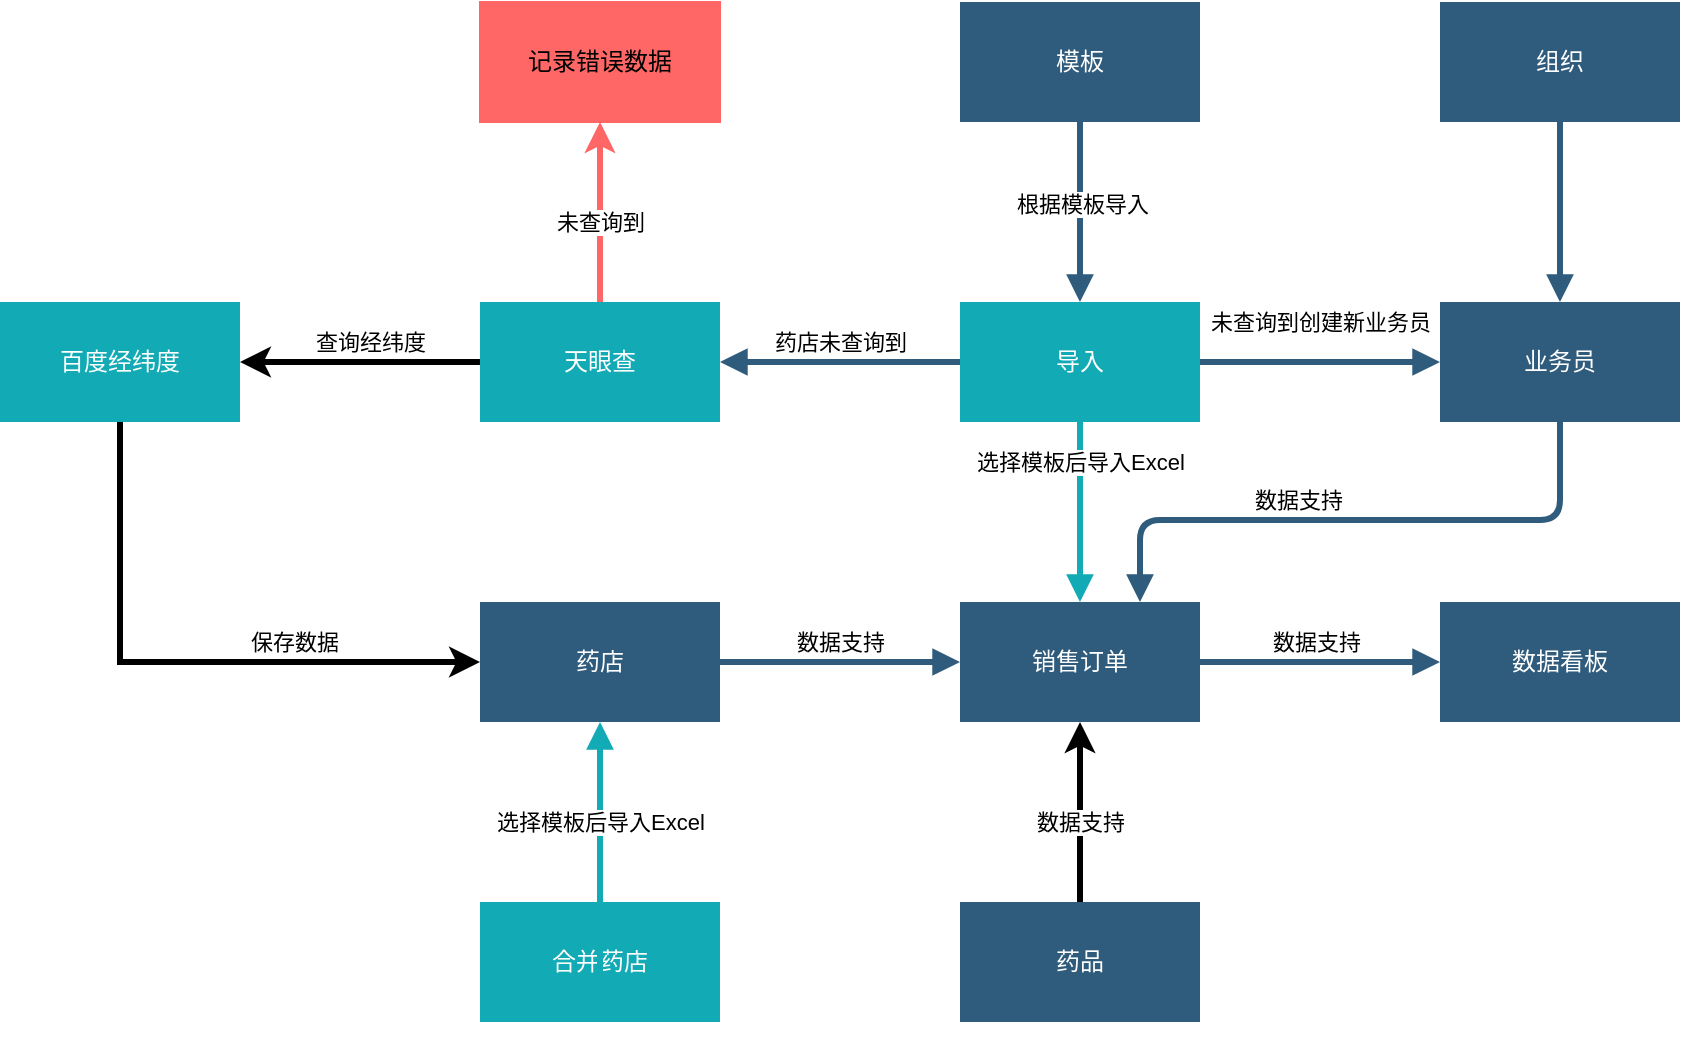 <mxfile version="23.1.7" type="github">
  <diagram id="07fea595-8f29-1299-0266-81d95cde20df" name="Page-1">
    <mxGraphModel dx="1434" dy="855" grid="1" gridSize="10" guides="1" tooltips="1" connect="1" arrows="1" fold="1" page="1" pageScale="1" pageWidth="1169" pageHeight="827" background="#ffffff" math="0" shadow="0">
      <root>
        <mxCell id="0" />
        <mxCell id="1" parent="0" />
        <mxCell id="mO9wln73oTjzs57yLY-i-218" value="销售订单" style="whiteSpace=wrap;shadow=0;fontColor=#FFFFFF;fontFamily=Helvetica;fontStyle=0;html=1;fontSize=12;plain-purple;strokeColor=none;fillColor=#2f5b7c;gradientColor=none;spacing=6;verticalAlign=middle;" vertex="1" parent="1">
          <mxGeometry x="590" y="480" width="120" height="60" as="geometry" />
        </mxCell>
        <mxCell id="mO9wln73oTjzs57yLY-i-219" value="药店" style="whiteSpace=wrap;shadow=0;fontColor=#FFFFFF;fontFamily=Helvetica;fontStyle=0;html=1;fontSize=12;plain-purple;strokeColor=none;fillColor=#2f5b7c;gradientColor=none;spacing=6;verticalAlign=middle;" vertex="1" parent="1">
          <mxGeometry x="350" y="480" width="120" height="60" as="geometry" />
        </mxCell>
        <mxCell id="mO9wln73oTjzs57yLY-i-238" style="edgeStyle=orthogonalEdgeStyle;rounded=0;orthogonalLoop=1;jettySize=auto;html=1;exitX=0.5;exitY=0;exitDx=0;exitDy=0;entryX=0.5;entryY=1;entryDx=0;entryDy=0;strokeWidth=3;" edge="1" parent="1" source="mO9wln73oTjzs57yLY-i-220" target="mO9wln73oTjzs57yLY-i-218">
          <mxGeometry relative="1" as="geometry">
            <Array as="points" />
          </mxGeometry>
        </mxCell>
        <mxCell id="mO9wln73oTjzs57yLY-i-255" value="数据支持" style="edgeLabel;html=1;align=center;verticalAlign=middle;resizable=0;points=[];" vertex="1" connectable="0" parent="mO9wln73oTjzs57yLY-i-238">
          <mxGeometry x="-0.085" y="-1" relative="1" as="geometry">
            <mxPoint x="-1" y="1" as="offset" />
          </mxGeometry>
        </mxCell>
        <mxCell id="mO9wln73oTjzs57yLY-i-220" value="药品" style="whiteSpace=wrap;shadow=0;fontColor=#FFFFFF;fontFamily=Helvetica;fontStyle=0;html=1;fontSize=12;plain-purple;strokeColor=none;fillColor=#2f5b7c;gradientColor=none;spacing=6;verticalAlign=middle;" vertex="1" parent="1">
          <mxGeometry x="590" y="630" width="120" height="60" as="geometry" />
        </mxCell>
        <mxCell id="mO9wln73oTjzs57yLY-i-221" value="业务员" style="whiteSpace=wrap;shadow=0;fontColor=#FFFFFF;fontFamily=Helvetica;fontStyle=0;html=1;fontSize=12;plain-purple;strokeColor=none;fillColor=#2f5b7c;gradientColor=none;spacing=6;verticalAlign=middle;" vertex="1" parent="1">
          <mxGeometry x="830" y="330" width="120" height="60" as="geometry" />
        </mxCell>
        <mxCell id="mO9wln73oTjzs57yLY-i-222" value="组织" style="whiteSpace=wrap;shadow=0;fontColor=#FFFFFF;fontFamily=Helvetica;fontStyle=0;html=1;fontSize=12;plain-purple;strokeColor=none;fillColor=#2f5b7c;gradientColor=none;spacing=6;verticalAlign=middle;" vertex="1" parent="1">
          <mxGeometry x="830" y="180" width="120" height="60" as="geometry" />
        </mxCell>
        <mxCell id="mO9wln73oTjzs57yLY-i-223" value="模板" style="whiteSpace=wrap;shadow=0;fontColor=#FFFFFF;fontFamily=Helvetica;fontStyle=0;html=1;fontSize=12;plain-purple;strokeColor=none;fillColor=#2f5b7c;gradientColor=none;spacing=6;verticalAlign=middle;" vertex="1" parent="1">
          <mxGeometry x="590" y="180" width="120" height="60" as="geometry" />
        </mxCell>
        <mxCell id="mO9wln73oTjzs57yLY-i-224" value="数据看板" style="whiteSpace=wrap;shadow=0;fontColor=#FFFFFF;fontFamily=Helvetica;fontStyle=0;html=1;fontSize=12;plain-purple;strokeColor=none;fillColor=#2f5b7c;gradientColor=none;spacing=6;verticalAlign=middle;" vertex="1" parent="1">
          <mxGeometry x="830" y="480" width="120" height="60" as="geometry" />
        </mxCell>
        <mxCell id="mO9wln73oTjzs57yLY-i-227" value="" style="edgeStyle=segmentEdgeStyle;strokeColor=#2F5B7C;strokeWidth=3;html=1;endArrow=block;endFill=1;exitX=0.5;exitY=1;exitDx=0;exitDy=0;entryX=0.5;entryY=0;entryDx=0;entryDy=0;" edge="1" parent="1" source="mO9wln73oTjzs57yLY-i-223" target="mO9wln73oTjzs57yLY-i-230">
          <mxGeometry x="644.5" y="308.5" width="100" height="100" as="geometry">
            <mxPoint x="1085.5" y="255" as="sourcePoint" />
            <mxPoint x="545.5" y="350" as="targetPoint" />
            <Array as="points">
              <mxPoint x="650" y="260" />
              <mxPoint x="650" y="260" />
            </Array>
          </mxGeometry>
        </mxCell>
        <mxCell id="mO9wln73oTjzs57yLY-i-240" value="根据模板导入" style="edgeLabel;html=1;align=center;verticalAlign=middle;resizable=0;points=[];" vertex="1" connectable="0" parent="mO9wln73oTjzs57yLY-i-227">
          <mxGeometry relative="1" as="geometry">
            <mxPoint x="1" y="-4" as="offset" />
          </mxGeometry>
        </mxCell>
        <mxCell id="mO9wln73oTjzs57yLY-i-229" value="" style="edgeStyle=segmentEdgeStyle;strokeColor=#12AAB5;strokeWidth=3;html=1;endArrow=block;endFill=1;entryX=0.5;entryY=0;entryDx=0;entryDy=0;exitX=0.5;exitY=1;exitDx=0;exitDy=0;" edge="1" parent="1" source="mO9wln73oTjzs57yLY-i-230" target="mO9wln73oTjzs57yLY-i-218">
          <mxGeometry x="484.5" y="178.5" width="100" height="100" as="geometry">
            <mxPoint x="650" y="350" as="sourcePoint" />
            <mxPoint x="1045.5" y="210" as="targetPoint" />
          </mxGeometry>
        </mxCell>
        <mxCell id="mO9wln73oTjzs57yLY-i-241" value="选择模板后导入Excel" style="edgeLabel;html=1;align=center;verticalAlign=middle;resizable=0;points=[];" vertex="1" connectable="0" parent="mO9wln73oTjzs57yLY-i-229">
          <mxGeometry relative="1" as="geometry">
            <mxPoint y="-25" as="offset" />
          </mxGeometry>
        </mxCell>
        <mxCell id="mO9wln73oTjzs57yLY-i-230" value="导入" style="whiteSpace=wrap;shadow=0;fontColor=#FFFFFF;fontFamily=Helvetica;fontStyle=0;html=1;fontSize=12;plain-purple;strokeColor=none;fillColor=#12aab5;gradientColor=none;spacing=6;verticalAlign=middle;" vertex="1" parent="1">
          <mxGeometry x="590" y="330" width="120" height="60" as="geometry" />
        </mxCell>
        <mxCell id="mO9wln73oTjzs57yLY-i-232" value="" style="edgeStyle=segmentEdgeStyle;strokeColor=#2F5B7C;strokeWidth=3;html=1;endArrow=block;endFill=1;exitX=1;exitY=0.5;exitDx=0;exitDy=0;entryX=0;entryY=0.5;entryDx=0;entryDy=0;" edge="1" parent="1" source="mO9wln73oTjzs57yLY-i-218" target="mO9wln73oTjzs57yLY-i-224">
          <mxGeometry x="644.5" y="308.5" width="100" height="100" as="geometry">
            <mxPoint x="755.5" y="385" as="sourcePoint" />
            <mxPoint x="855.5" y="260" as="targetPoint" />
          </mxGeometry>
        </mxCell>
        <mxCell id="mO9wln73oTjzs57yLY-i-256" value="数据支持" style="edgeLabel;html=1;align=center;verticalAlign=middle;resizable=0;points=[];" vertex="1" connectable="0" parent="mO9wln73oTjzs57yLY-i-232">
          <mxGeometry relative="1" as="geometry">
            <mxPoint x="-2" y="-10" as="offset" />
          </mxGeometry>
        </mxCell>
        <mxCell id="mO9wln73oTjzs57yLY-i-233" value="" style="edgeStyle=segmentEdgeStyle;strokeColor=#2F5B7C;strokeWidth=3;html=1;endArrow=block;endFill=1;exitX=0;exitY=0.5;exitDx=0;exitDy=0;entryX=1;entryY=0.5;entryDx=0;entryDy=0;" edge="1" parent="1" source="mO9wln73oTjzs57yLY-i-230" target="mO9wln73oTjzs57yLY-i-243">
          <mxGeometry x="644.5" y="308.5" width="100" height="100" as="geometry">
            <mxPoint x="705.5" y="435" as="sourcePoint" />
            <mxPoint x="420" y="580" as="targetPoint" />
            <Array as="points">
              <mxPoint x="540" y="360" />
              <mxPoint x="540" y="360" />
            </Array>
          </mxGeometry>
        </mxCell>
        <mxCell id="mO9wln73oTjzs57yLY-i-242" value="药店未查询到" style="edgeLabel;html=1;align=center;verticalAlign=middle;resizable=0;points=[];" vertex="1" connectable="0" parent="mO9wln73oTjzs57yLY-i-233">
          <mxGeometry relative="1" as="geometry">
            <mxPoint y="-10" as="offset" />
          </mxGeometry>
        </mxCell>
        <mxCell id="mO9wln73oTjzs57yLY-i-235" value="" style="edgeStyle=segmentEdgeStyle;strokeColor=#2F5B7C;strokeWidth=3;html=1;endArrow=block;endFill=1;exitX=1;exitY=0.5;exitDx=0;exitDy=0;entryX=0;entryY=0.5;entryDx=0;entryDy=0;" edge="1" parent="1" source="mO9wln73oTjzs57yLY-i-219" target="mO9wln73oTjzs57yLY-i-218">
          <mxGeometry x="644.5" y="308.5" width="100" height="100" as="geometry">
            <mxPoint x="1095.5" y="265" as="sourcePoint" />
            <mxPoint x="1195.5" y="140" as="targetPoint" />
            <Array as="points">
              <mxPoint x="505.5" y="510" />
              <mxPoint x="505.5" y="510" />
            </Array>
          </mxGeometry>
        </mxCell>
        <mxCell id="mO9wln73oTjzs57yLY-i-258" value="数据支持" style="edgeLabel;html=1;align=center;verticalAlign=middle;resizable=0;points=[];" vertex="1" connectable="0" parent="mO9wln73oTjzs57yLY-i-235">
          <mxGeometry relative="1" as="geometry">
            <mxPoint y="-10" as="offset" />
          </mxGeometry>
        </mxCell>
        <mxCell id="mO9wln73oTjzs57yLY-i-236" value="" style="edgeStyle=segmentEdgeStyle;strokeColor=#2F5B7C;strokeWidth=3;html=1;endArrow=block;endFill=1;exitX=1;exitY=0.5;exitDx=0;exitDy=0;entryX=0;entryY=0.5;entryDx=0;entryDy=0;" edge="1" parent="1" source="mO9wln73oTjzs57yLY-i-230" target="mO9wln73oTjzs57yLY-i-221">
          <mxGeometry x="644.5" y="308.5" width="100" height="100" as="geometry">
            <mxPoint x="630.5" y="550" as="sourcePoint" />
            <mxPoint x="600.5" y="670" as="targetPoint" />
            <Array as="points">
              <mxPoint x="780" y="360" />
              <mxPoint x="780" y="360" />
            </Array>
          </mxGeometry>
        </mxCell>
        <mxCell id="mO9wln73oTjzs57yLY-i-252" value="未查询到创建新业务员" style="edgeLabel;html=1;align=center;verticalAlign=middle;resizable=0;points=[];" vertex="1" connectable="0" parent="mO9wln73oTjzs57yLY-i-236">
          <mxGeometry relative="1" as="geometry">
            <mxPoint y="-20" as="offset" />
          </mxGeometry>
        </mxCell>
        <mxCell id="mO9wln73oTjzs57yLY-i-237" value="" style="edgeStyle=segmentEdgeStyle;strokeColor=#2F5B7C;strokeWidth=3;html=1;endArrow=block;endFill=1;exitX=0.5;exitY=1;exitDx=0;exitDy=0;" edge="1" parent="1" source="mO9wln73oTjzs57yLY-i-222">
          <mxGeometry x="644.5" y="308.5" width="100" height="100" as="geometry">
            <mxPoint x="950" y="705" as="sourcePoint" />
            <mxPoint x="890" y="330" as="targetPoint" />
          </mxGeometry>
        </mxCell>
        <mxCell id="mO9wln73oTjzs57yLY-i-239" value="" style="edgeStyle=segmentEdgeStyle;strokeColor=#2F5B7C;strokeWidth=3;html=1;endArrow=block;endFill=1;entryX=0.75;entryY=0;entryDx=0;entryDy=0;exitX=0.5;exitY=1;exitDx=0;exitDy=0;" edge="1" parent="1" source="mO9wln73oTjzs57yLY-i-221" target="mO9wln73oTjzs57yLY-i-218">
          <mxGeometry x="644.5" y="308.5" width="100" height="100" as="geometry">
            <mxPoint x="690.5" y="550" as="sourcePoint" />
            <mxPoint x="720.5" y="670" as="targetPoint" />
            <Array as="points">
              <mxPoint x="890" y="439" />
              <mxPoint x="680" y="439" />
            </Array>
          </mxGeometry>
        </mxCell>
        <mxCell id="mO9wln73oTjzs57yLY-i-253" value="数据支持" style="edgeLabel;html=1;align=center;verticalAlign=middle;resizable=0;points=[];" vertex="1" connectable="0" parent="mO9wln73oTjzs57yLY-i-239">
          <mxGeometry relative="1" as="geometry">
            <mxPoint x="-30" y="-10" as="offset" />
          </mxGeometry>
        </mxCell>
        <mxCell id="mO9wln73oTjzs57yLY-i-245" style="edgeStyle=orthogonalEdgeStyle;rounded=0;orthogonalLoop=1;jettySize=auto;html=1;exitX=0;exitY=0.5;exitDx=0;exitDy=0;entryX=1;entryY=0.5;entryDx=0;entryDy=0;strokeWidth=3;" edge="1" parent="1" source="mO9wln73oTjzs57yLY-i-243" target="mO9wln73oTjzs57yLY-i-244">
          <mxGeometry relative="1" as="geometry" />
        </mxCell>
        <mxCell id="mO9wln73oTjzs57yLY-i-262" value="查询经纬度" style="edgeLabel;html=1;align=center;verticalAlign=middle;resizable=0;points=[];" vertex="1" connectable="0" parent="mO9wln73oTjzs57yLY-i-245">
          <mxGeometry y="2" relative="1" as="geometry">
            <mxPoint x="5" y="-12" as="offset" />
          </mxGeometry>
        </mxCell>
        <mxCell id="mO9wln73oTjzs57yLY-i-261" style="edgeStyle=orthogonalEdgeStyle;rounded=0;orthogonalLoop=1;jettySize=auto;html=1;exitX=0.5;exitY=0;exitDx=0;exitDy=0;entryX=0.5;entryY=1;entryDx=0;entryDy=0;strokeColor=#FF6666;strokeWidth=3;" edge="1" parent="1" source="mO9wln73oTjzs57yLY-i-243" target="mO9wln73oTjzs57yLY-i-260">
          <mxGeometry relative="1" as="geometry" />
        </mxCell>
        <mxCell id="mO9wln73oTjzs57yLY-i-264" value="未查询到" style="edgeLabel;html=1;align=center;verticalAlign=middle;resizable=0;points=[];" vertex="1" connectable="0" parent="mO9wln73oTjzs57yLY-i-261">
          <mxGeometry x="-0.267" y="-1" relative="1" as="geometry">
            <mxPoint x="-1" y="-7" as="offset" />
          </mxGeometry>
        </mxCell>
        <mxCell id="mO9wln73oTjzs57yLY-i-243" value="天眼查" style="whiteSpace=wrap;shadow=0;fontColor=#FFFFFF;fontFamily=Helvetica;fontStyle=0;html=1;fontSize=12;plain-purple;strokeColor=none;fillColor=#12aab5;gradientColor=none;spacing=6;verticalAlign=middle;" vertex="1" parent="1">
          <mxGeometry x="350" y="330" width="120" height="60" as="geometry" />
        </mxCell>
        <mxCell id="mO9wln73oTjzs57yLY-i-246" style="edgeStyle=orthogonalEdgeStyle;rounded=0;orthogonalLoop=1;jettySize=auto;html=1;exitX=0.5;exitY=1;exitDx=0;exitDy=0;entryX=0;entryY=0.5;entryDx=0;entryDy=0;strokeWidth=3;" edge="1" parent="1" source="mO9wln73oTjzs57yLY-i-244" target="mO9wln73oTjzs57yLY-i-219">
          <mxGeometry relative="1" as="geometry" />
        </mxCell>
        <mxCell id="mO9wln73oTjzs57yLY-i-263" value="保存数据" style="edgeLabel;html=1;align=center;verticalAlign=middle;resizable=0;points=[];" vertex="1" connectable="0" parent="mO9wln73oTjzs57yLY-i-246">
          <mxGeometry x="0.31" y="3" relative="1" as="geometry">
            <mxPoint x="10" y="-7" as="offset" />
          </mxGeometry>
        </mxCell>
        <mxCell id="mO9wln73oTjzs57yLY-i-244" value="百度经纬度" style="whiteSpace=wrap;shadow=0;fontColor=#FFFFFF;fontFamily=Helvetica;fontStyle=0;html=1;fontSize=12;plain-purple;strokeColor=none;fillColor=#12aab5;gradientColor=none;spacing=6;verticalAlign=middle;" vertex="1" parent="1">
          <mxGeometry x="110" y="330" width="120" height="60" as="geometry" />
        </mxCell>
        <mxCell id="mO9wln73oTjzs57yLY-i-260" value="记录错误数据" style="whiteSpace=wrap;shadow=0;fontFamily=Helvetica;fontStyle=0;html=1;fontSize=12;strokeColor=#FF6666;fillColor=#FF6666;spacing=6;verticalAlign=middle;" vertex="1" parent="1">
          <mxGeometry x="350" y="180" width="120" height="60" as="geometry" />
        </mxCell>
        <mxCell id="mO9wln73oTjzs57yLY-i-265" value="合并药店" style="whiteSpace=wrap;shadow=0;fontColor=#FFFFFF;fontFamily=Helvetica;fontStyle=0;html=1;fontSize=12;plain-purple;strokeColor=none;fillColor=#12aab5;gradientColor=none;spacing=6;verticalAlign=middle;" vertex="1" parent="1">
          <mxGeometry x="350" y="630" width="120" height="60" as="geometry" />
        </mxCell>
        <mxCell id="mO9wln73oTjzs57yLY-i-266" value="" style="edgeStyle=segmentEdgeStyle;strokeColor=#12AAB5;strokeWidth=3;html=1;endArrow=block;endFill=1;exitX=0.5;exitY=1;exitDx=0;exitDy=0;" edge="1" parent="1" source="mO9wln73oTjzs57yLY-i-265" target="mO9wln73oTjzs57yLY-i-219">
          <mxGeometry x="484.5" y="178.5" width="100" height="100" as="geometry">
            <mxPoint x="660" y="400" as="sourcePoint" />
            <mxPoint x="660" y="490" as="targetPoint" />
          </mxGeometry>
        </mxCell>
        <mxCell id="mO9wln73oTjzs57yLY-i-267" value="选择模板后导入Excel" style="edgeLabel;html=1;align=center;verticalAlign=middle;resizable=0;points=[];" vertex="1" connectable="0" parent="mO9wln73oTjzs57yLY-i-266">
          <mxGeometry relative="1" as="geometry">
            <mxPoint y="-25" as="offset" />
          </mxGeometry>
        </mxCell>
      </root>
    </mxGraphModel>
  </diagram>
</mxfile>

